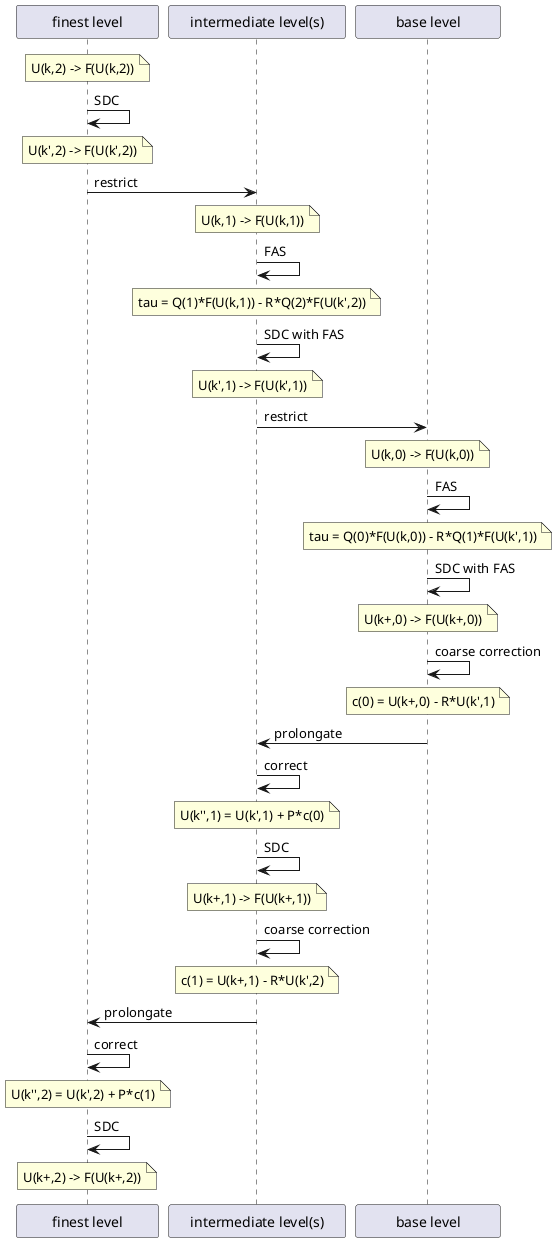 @startuml

participant L2 as "        finest level        "
participant L1 as "    intermediate level(s)    "
participant L0 as "         base level         "

note over L2: U(k,2) -> F(U(k,2))

L2 -> L2: SDC
note over L2: U(k',2) -> F(U(k',2))

L2 -> L1: restrict
note over L1: U(k,1) -> F(U(k,1))

L1 -> L1: FAS
note over L1: tau = Q(1)*F(U(k,1)) - R*Q(2)*F(U(k',2))

L1 -> L1: SDC with FAS
note over L1: U(k',1) -> F(U(k',1))

L1 -> L0: restrict
note over L0: U(k,0) -> F(U(k,0))

L0 -> L0: FAS
note over L0: tau = Q(0)*F(U(k,0)) - R*Q(1)*F(U(k',1))

L0 -> L0: SDC with FAS
note over L0: U(k+,0) -> F(U(k+,0))

L0 -> L0: coarse correction
note over L0: c(0) = U(k+,0) - R*U(k',1)

L0 -> L1: prolongate

L1 -> L1: correct
note over L1: U(k'',1) = U(k',1) + P*c(0)

L1 -> L1: SDC
note over L1: U(k+,1) -> F(U(k+,1))

L1 -> L1: coarse correction
note over L1: c(1) = U(k+,1) - R*U(k',2)

L1 -> L2: prolongate

L2 -> L2: correct
note over L2: U(k'',2) = U(k',2) + P*c(1)

L2 -> L2: SDC
note over L2: U(k+,2) -> F(U(k+,2))

@enduml
